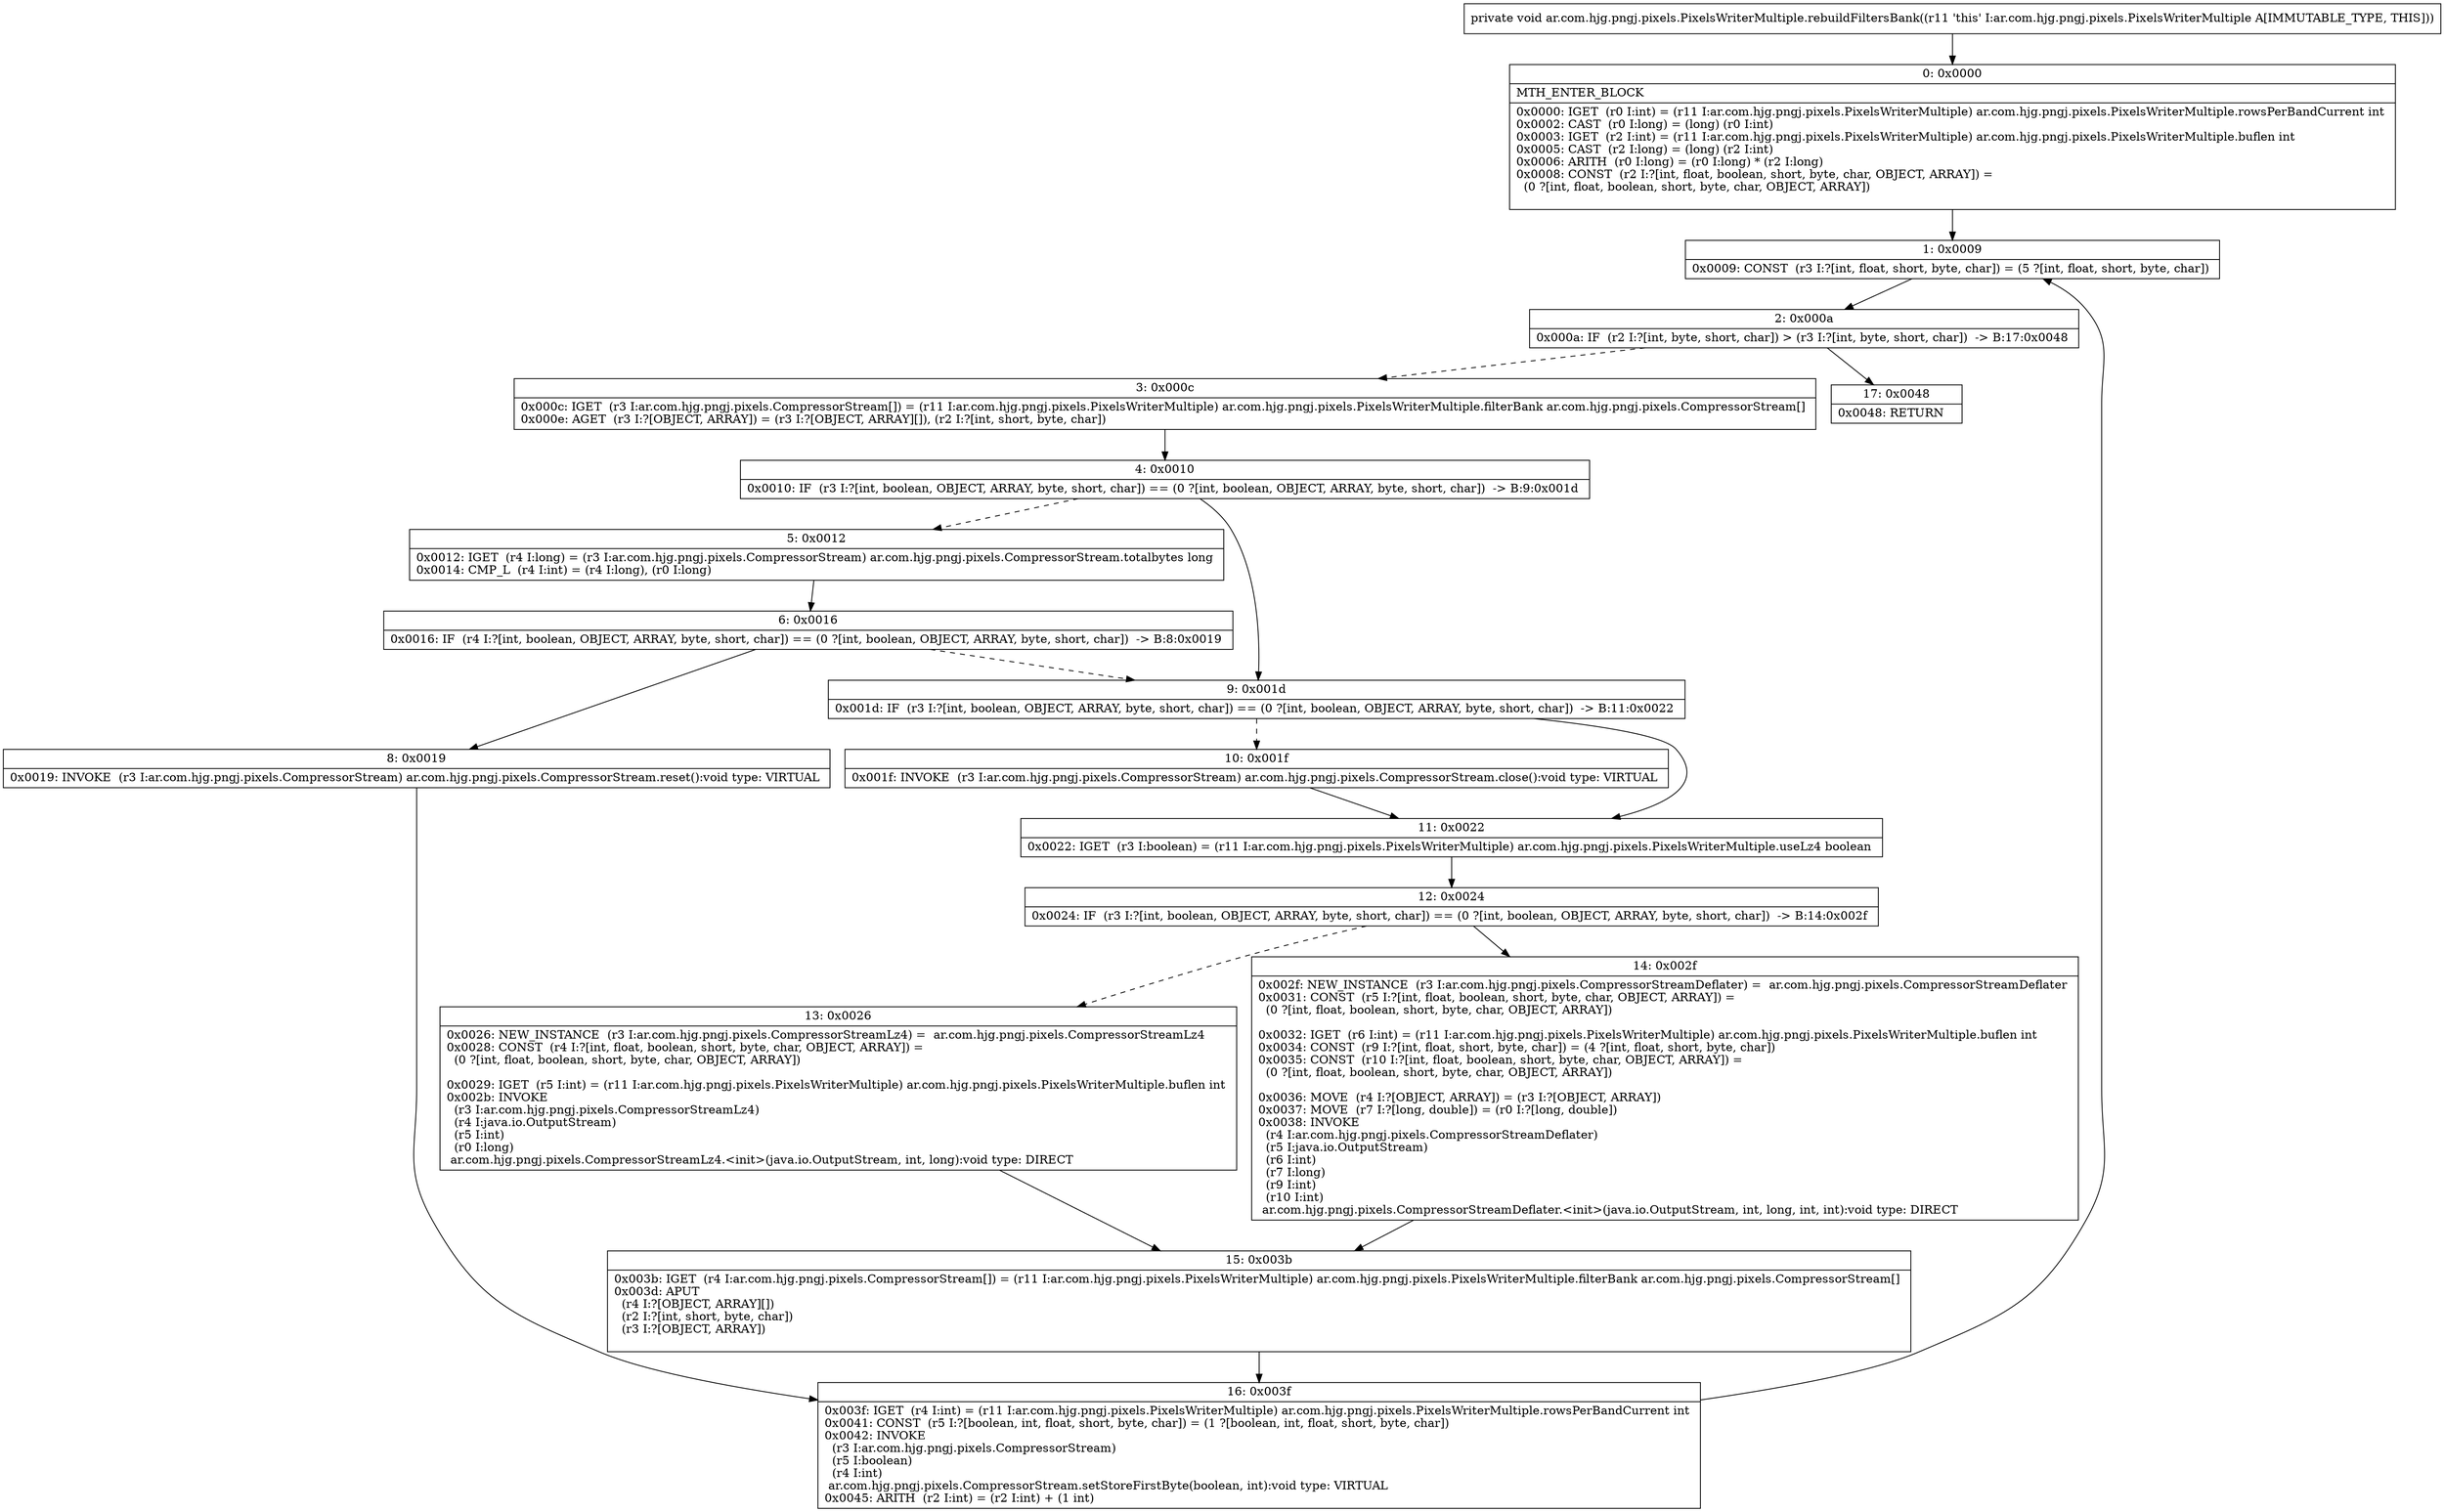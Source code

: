 digraph "CFG forar.com.hjg.pngj.pixels.PixelsWriterMultiple.rebuildFiltersBank()V" {
Node_0 [shape=record,label="{0\:\ 0x0000|MTH_ENTER_BLOCK\l|0x0000: IGET  (r0 I:int) = (r11 I:ar.com.hjg.pngj.pixels.PixelsWriterMultiple) ar.com.hjg.pngj.pixels.PixelsWriterMultiple.rowsPerBandCurrent int \l0x0002: CAST  (r0 I:long) = (long) (r0 I:int) \l0x0003: IGET  (r2 I:int) = (r11 I:ar.com.hjg.pngj.pixels.PixelsWriterMultiple) ar.com.hjg.pngj.pixels.PixelsWriterMultiple.buflen int \l0x0005: CAST  (r2 I:long) = (long) (r2 I:int) \l0x0006: ARITH  (r0 I:long) = (r0 I:long) * (r2 I:long) \l0x0008: CONST  (r2 I:?[int, float, boolean, short, byte, char, OBJECT, ARRAY]) = \l  (0 ?[int, float, boolean, short, byte, char, OBJECT, ARRAY])\l \l}"];
Node_1 [shape=record,label="{1\:\ 0x0009|0x0009: CONST  (r3 I:?[int, float, short, byte, char]) = (5 ?[int, float, short, byte, char]) \l}"];
Node_2 [shape=record,label="{2\:\ 0x000a|0x000a: IF  (r2 I:?[int, byte, short, char]) \> (r3 I:?[int, byte, short, char])  \-\> B:17:0x0048 \l}"];
Node_3 [shape=record,label="{3\:\ 0x000c|0x000c: IGET  (r3 I:ar.com.hjg.pngj.pixels.CompressorStream[]) = (r11 I:ar.com.hjg.pngj.pixels.PixelsWriterMultiple) ar.com.hjg.pngj.pixels.PixelsWriterMultiple.filterBank ar.com.hjg.pngj.pixels.CompressorStream[] \l0x000e: AGET  (r3 I:?[OBJECT, ARRAY]) = (r3 I:?[OBJECT, ARRAY][]), (r2 I:?[int, short, byte, char]) \l}"];
Node_4 [shape=record,label="{4\:\ 0x0010|0x0010: IF  (r3 I:?[int, boolean, OBJECT, ARRAY, byte, short, char]) == (0 ?[int, boolean, OBJECT, ARRAY, byte, short, char])  \-\> B:9:0x001d \l}"];
Node_5 [shape=record,label="{5\:\ 0x0012|0x0012: IGET  (r4 I:long) = (r3 I:ar.com.hjg.pngj.pixels.CompressorStream) ar.com.hjg.pngj.pixels.CompressorStream.totalbytes long \l0x0014: CMP_L  (r4 I:int) = (r4 I:long), (r0 I:long) \l}"];
Node_6 [shape=record,label="{6\:\ 0x0016|0x0016: IF  (r4 I:?[int, boolean, OBJECT, ARRAY, byte, short, char]) == (0 ?[int, boolean, OBJECT, ARRAY, byte, short, char])  \-\> B:8:0x0019 \l}"];
Node_8 [shape=record,label="{8\:\ 0x0019|0x0019: INVOKE  (r3 I:ar.com.hjg.pngj.pixels.CompressorStream) ar.com.hjg.pngj.pixels.CompressorStream.reset():void type: VIRTUAL \l}"];
Node_9 [shape=record,label="{9\:\ 0x001d|0x001d: IF  (r3 I:?[int, boolean, OBJECT, ARRAY, byte, short, char]) == (0 ?[int, boolean, OBJECT, ARRAY, byte, short, char])  \-\> B:11:0x0022 \l}"];
Node_10 [shape=record,label="{10\:\ 0x001f|0x001f: INVOKE  (r3 I:ar.com.hjg.pngj.pixels.CompressorStream) ar.com.hjg.pngj.pixels.CompressorStream.close():void type: VIRTUAL \l}"];
Node_11 [shape=record,label="{11\:\ 0x0022|0x0022: IGET  (r3 I:boolean) = (r11 I:ar.com.hjg.pngj.pixels.PixelsWriterMultiple) ar.com.hjg.pngj.pixels.PixelsWriterMultiple.useLz4 boolean \l}"];
Node_12 [shape=record,label="{12\:\ 0x0024|0x0024: IF  (r3 I:?[int, boolean, OBJECT, ARRAY, byte, short, char]) == (0 ?[int, boolean, OBJECT, ARRAY, byte, short, char])  \-\> B:14:0x002f \l}"];
Node_13 [shape=record,label="{13\:\ 0x0026|0x0026: NEW_INSTANCE  (r3 I:ar.com.hjg.pngj.pixels.CompressorStreamLz4) =  ar.com.hjg.pngj.pixels.CompressorStreamLz4 \l0x0028: CONST  (r4 I:?[int, float, boolean, short, byte, char, OBJECT, ARRAY]) = \l  (0 ?[int, float, boolean, short, byte, char, OBJECT, ARRAY])\l \l0x0029: IGET  (r5 I:int) = (r11 I:ar.com.hjg.pngj.pixels.PixelsWriterMultiple) ar.com.hjg.pngj.pixels.PixelsWriterMultiple.buflen int \l0x002b: INVOKE  \l  (r3 I:ar.com.hjg.pngj.pixels.CompressorStreamLz4)\l  (r4 I:java.io.OutputStream)\l  (r5 I:int)\l  (r0 I:long)\l ar.com.hjg.pngj.pixels.CompressorStreamLz4.\<init\>(java.io.OutputStream, int, long):void type: DIRECT \l}"];
Node_14 [shape=record,label="{14\:\ 0x002f|0x002f: NEW_INSTANCE  (r3 I:ar.com.hjg.pngj.pixels.CompressorStreamDeflater) =  ar.com.hjg.pngj.pixels.CompressorStreamDeflater \l0x0031: CONST  (r5 I:?[int, float, boolean, short, byte, char, OBJECT, ARRAY]) = \l  (0 ?[int, float, boolean, short, byte, char, OBJECT, ARRAY])\l \l0x0032: IGET  (r6 I:int) = (r11 I:ar.com.hjg.pngj.pixels.PixelsWriterMultiple) ar.com.hjg.pngj.pixels.PixelsWriterMultiple.buflen int \l0x0034: CONST  (r9 I:?[int, float, short, byte, char]) = (4 ?[int, float, short, byte, char]) \l0x0035: CONST  (r10 I:?[int, float, boolean, short, byte, char, OBJECT, ARRAY]) = \l  (0 ?[int, float, boolean, short, byte, char, OBJECT, ARRAY])\l \l0x0036: MOVE  (r4 I:?[OBJECT, ARRAY]) = (r3 I:?[OBJECT, ARRAY]) \l0x0037: MOVE  (r7 I:?[long, double]) = (r0 I:?[long, double]) \l0x0038: INVOKE  \l  (r4 I:ar.com.hjg.pngj.pixels.CompressorStreamDeflater)\l  (r5 I:java.io.OutputStream)\l  (r6 I:int)\l  (r7 I:long)\l  (r9 I:int)\l  (r10 I:int)\l ar.com.hjg.pngj.pixels.CompressorStreamDeflater.\<init\>(java.io.OutputStream, int, long, int, int):void type: DIRECT \l}"];
Node_15 [shape=record,label="{15\:\ 0x003b|0x003b: IGET  (r4 I:ar.com.hjg.pngj.pixels.CompressorStream[]) = (r11 I:ar.com.hjg.pngj.pixels.PixelsWriterMultiple) ar.com.hjg.pngj.pixels.PixelsWriterMultiple.filterBank ar.com.hjg.pngj.pixels.CompressorStream[] \l0x003d: APUT  \l  (r4 I:?[OBJECT, ARRAY][])\l  (r2 I:?[int, short, byte, char])\l  (r3 I:?[OBJECT, ARRAY])\l \l}"];
Node_16 [shape=record,label="{16\:\ 0x003f|0x003f: IGET  (r4 I:int) = (r11 I:ar.com.hjg.pngj.pixels.PixelsWriterMultiple) ar.com.hjg.pngj.pixels.PixelsWriterMultiple.rowsPerBandCurrent int \l0x0041: CONST  (r5 I:?[boolean, int, float, short, byte, char]) = (1 ?[boolean, int, float, short, byte, char]) \l0x0042: INVOKE  \l  (r3 I:ar.com.hjg.pngj.pixels.CompressorStream)\l  (r5 I:boolean)\l  (r4 I:int)\l ar.com.hjg.pngj.pixels.CompressorStream.setStoreFirstByte(boolean, int):void type: VIRTUAL \l0x0045: ARITH  (r2 I:int) = (r2 I:int) + (1 int) \l}"];
Node_17 [shape=record,label="{17\:\ 0x0048|0x0048: RETURN   \l}"];
MethodNode[shape=record,label="{private void ar.com.hjg.pngj.pixels.PixelsWriterMultiple.rebuildFiltersBank((r11 'this' I:ar.com.hjg.pngj.pixels.PixelsWriterMultiple A[IMMUTABLE_TYPE, THIS])) }"];
MethodNode -> Node_0;
Node_0 -> Node_1;
Node_1 -> Node_2;
Node_2 -> Node_3[style=dashed];
Node_2 -> Node_17;
Node_3 -> Node_4;
Node_4 -> Node_5[style=dashed];
Node_4 -> Node_9;
Node_5 -> Node_6;
Node_6 -> Node_8;
Node_6 -> Node_9[style=dashed];
Node_8 -> Node_16;
Node_9 -> Node_10[style=dashed];
Node_9 -> Node_11;
Node_10 -> Node_11;
Node_11 -> Node_12;
Node_12 -> Node_13[style=dashed];
Node_12 -> Node_14;
Node_13 -> Node_15;
Node_14 -> Node_15;
Node_15 -> Node_16;
Node_16 -> Node_1;
}

